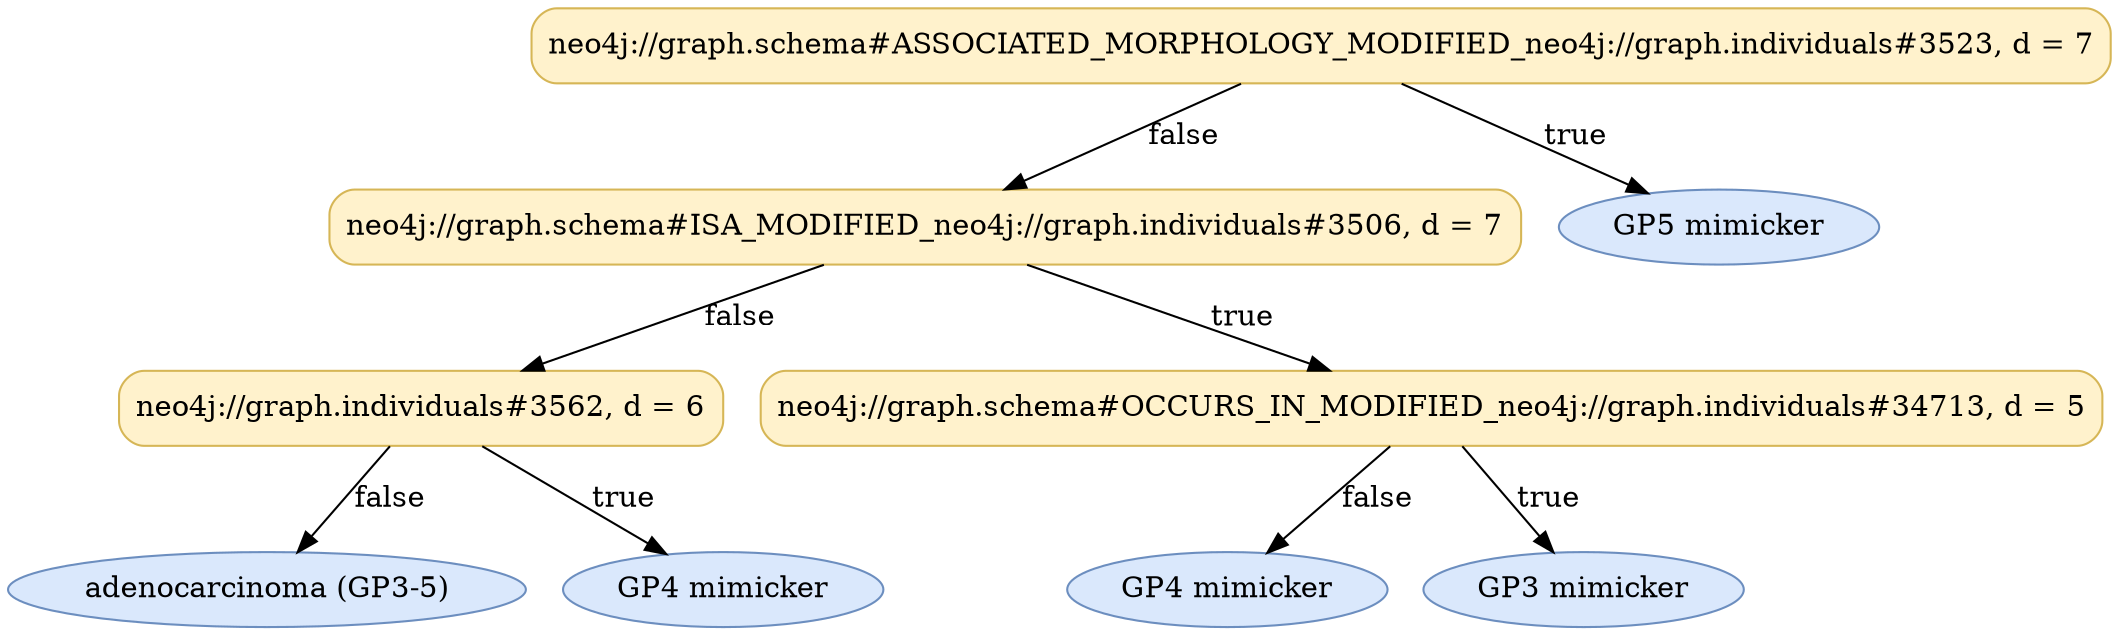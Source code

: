 digraph DT{
label=""
fontname="Times-Roman"
node[fontname="Times-Roman"];
Node1 [label="neo4j://graph.schema#ASSOCIATED_MORPHOLOGY_MODIFIED_neo4j://graph.individuals#3523, d = 7", fillcolor="#FFF2CC", color="#D6B656", style="rounded,filled", shape="box"];
Node2 [label="neo4j://graph.schema#ISA_MODIFIED_neo4j://graph.individuals#3506, d = 7", fillcolor="#FFF2CC", color="#D6B656", style="rounded,filled", shape="box"];
Node3 [label="neo4j://graph.individuals#3562, d = 6", fillcolor="#FFF2CC", color="#D6B656", style="rounded,filled", shape="box"];
Node4 [label="adenocarcinoma (GP3-5)", fillcolor="#DAE8FC", color="#6C8EBF", style="rounded,filled", shape="ellipse"];
Node3 -> Node4 [label="false"];
Node5 [label="GP4 mimicker", fillcolor="#DAE8FC", color="#6C8EBF", style="rounded,filled", shape="ellipse"];
Node3 -> Node5 [label="true"];
Node2 -> Node3 [label="false"];
Node6 [label="neo4j://graph.schema#OCCURS_IN_MODIFIED_neo4j://graph.individuals#34713, d = 5", fillcolor="#FFF2CC", color="#D6B656", style="rounded,filled", shape="box"];
Node7 [label="GP4 mimicker", fillcolor="#DAE8FC", color="#6C8EBF", style="rounded,filled", shape="ellipse"];
Node6 -> Node7 [label="false"];
Node8 [label="GP3 mimicker", fillcolor="#DAE8FC", color="#6C8EBF", style="rounded,filled", shape="ellipse"];
Node6 -> Node8 [label="true"];
Node2 -> Node6 [label="true"];
Node1 -> Node2 [label="false"];
Node9 [label="GP5 mimicker", fillcolor="#DAE8FC", color="#6C8EBF", style="rounded,filled", shape="ellipse"];
Node1 -> Node9 [label="true"];
}